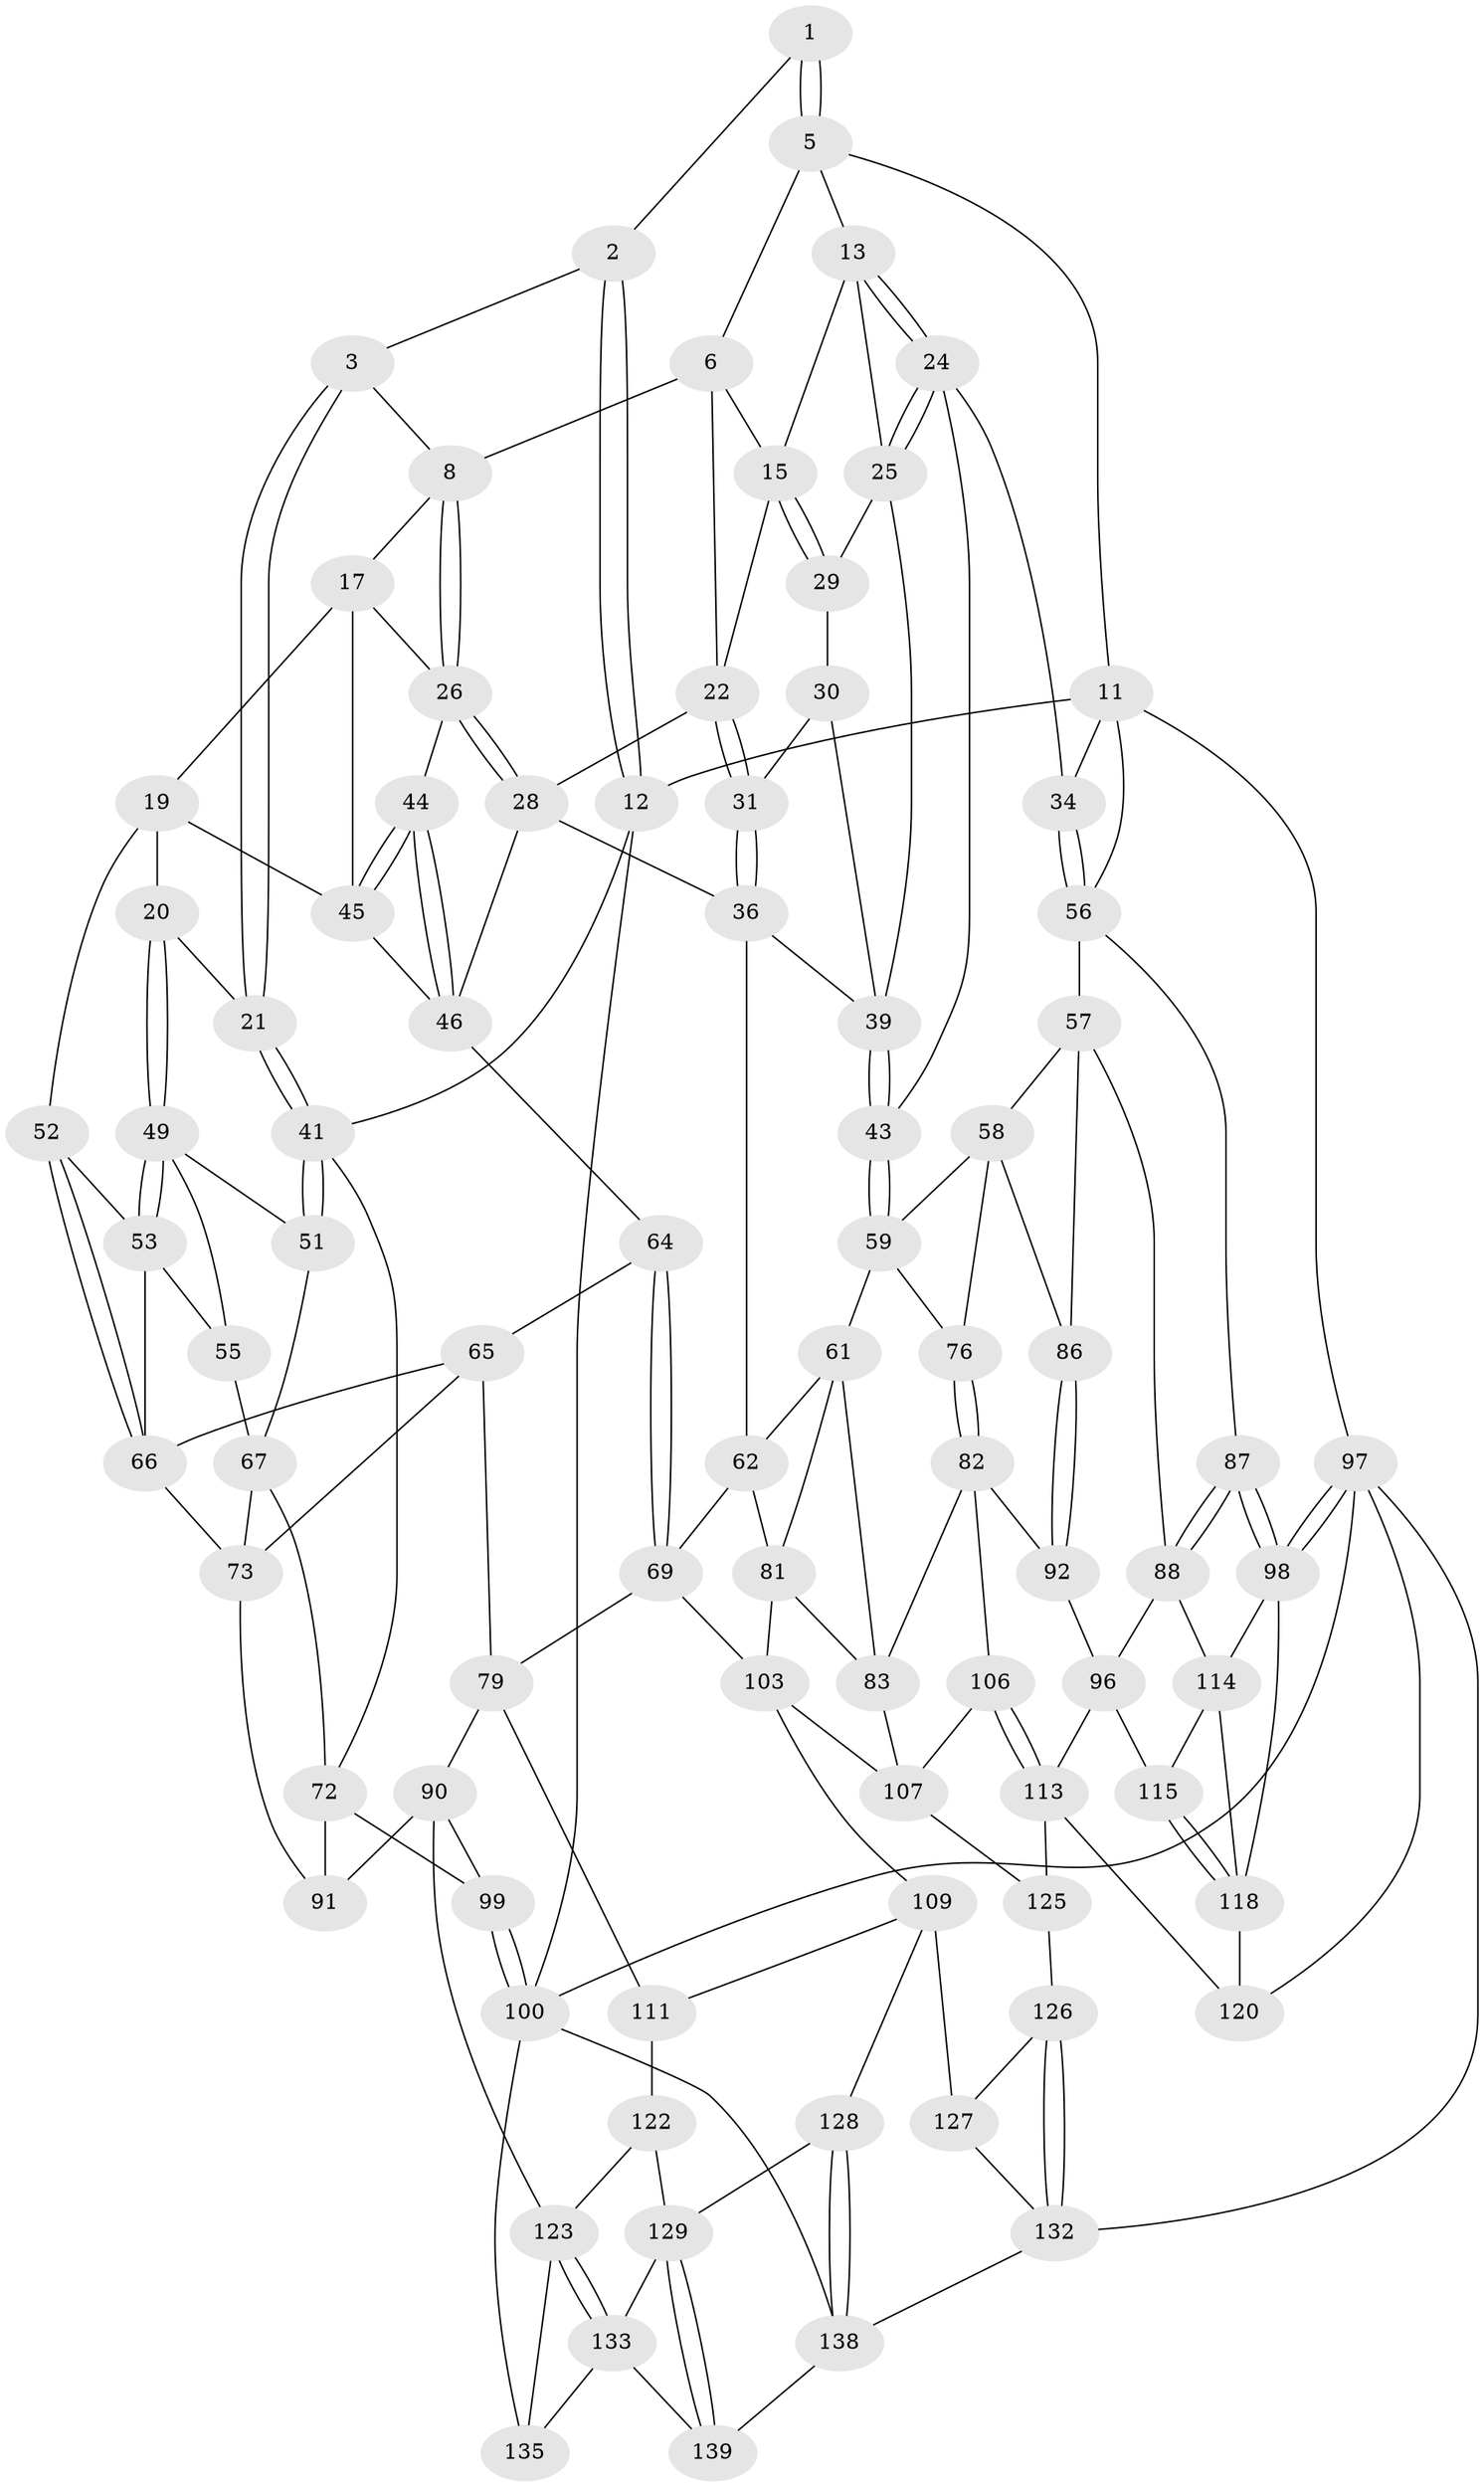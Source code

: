 // Generated by graph-tools (version 1.1) at 2025/52/02/27/25 19:52:44]
// undirected, 86 vertices, 190 edges
graph export_dot {
graph [start="1"]
  node [color=gray90,style=filled];
  1 [pos="+0.26396902497453006+0"];
  2 [pos="+0+0"];
  3 [pos="+0.08863169529547105+0.11827720767815991",super="+4"];
  5 [pos="+0.661814748024326+0",super="+10"];
  6 [pos="+0.6490230073173663+0",super="+7"];
  8 [pos="+0.4400800958193928+0.1156276831685163",super="+9"];
  11 [pos="+1+0",super="+33"];
  12 [pos="+0+0"];
  13 [pos="+0.8878524063031084+0.11288817859065238",super="+14"];
  15 [pos="+0.703776501397863+0.11573013506438207",super="+16"];
  17 [pos="+0.260488035428776+0.13051164592299971",super="+18"];
  19 [pos="+0.17886838204279626+0.1845383338115611",super="+48"];
  20 [pos="+0.16489184394906908+0.18643567867714184"];
  21 [pos="+0.08454312210116463+0.1485496454093656"];
  22 [pos="+0.5760278252203065+0.16958600357041104",super="+23"];
  24 [pos="+0.8581529306845833+0.20572164901736853",super="+35"];
  25 [pos="+0.8159436770378637+0.1905890088788008",super="+32"];
  26 [pos="+0.4362100442660429+0.1362154632924202",super="+27"];
  28 [pos="+0.48886305278887093+0.23536791819485706",super="+38"];
  29 [pos="+0.7057659957330574+0.1256333983950968"];
  30 [pos="+0.6470201360651844+0.20548406487540616"];
  31 [pos="+0.593239185620499+0.21201586556198193"];
  34 [pos="+0.89376071025612+0.266401539164943"];
  36 [pos="+0.579292064399557+0.2878060492883391",super="+37"];
  39 [pos="+0.7212356766224743+0.2842443454939517",super="+40"];
  41 [pos="+0+0.22796668220657582",super="+42"];
  43 [pos="+0.7736478286313796+0.3463097168697448"];
  44 [pos="+0.3741501459938642+0.2867829951473178"];
  45 [pos="+0.2779026301901786+0.24451010634818351",super="+47"];
  46 [pos="+0.3784297085176322+0.2939875118286446",super="+63"];
  49 [pos="+0.15738599431082245+0.2579956121713424",super="+50"];
  51 [pos="+0+0.31757113261982495"];
  52 [pos="+0.21974756985745938+0.36373507332781047"];
  53 [pos="+0.1717495453431126+0.35789922905077826",super="+54"];
  55 [pos="+0.10139541703875492+0.37828109109984276"];
  56 [pos="+0.9423436345393181+0.4624507094908712",super="+84"];
  57 [pos="+0.9047748785092998+0.466074055011448",super="+85"];
  58 [pos="+0.7881210289619809+0.36667632490388485",super="+75"];
  59 [pos="+0.7734235269463098+0.348258254871391",super="+60"];
  61 [pos="+0.6637995510179617+0.42319038730612535",super="+80"];
  62 [pos="+0.5273628130797151+0.347266173639116",super="+68"];
  64 [pos="+0.3389568183434247+0.4298082930389429"];
  65 [pos="+0.2716780977452447+0.4291771245761069",super="+77"];
  66 [pos="+0.26866985191095033+0.4266063901269176",super="+70"];
  67 [pos="+0.07519011187008606+0.37790769733304624",super="+71"];
  69 [pos="+0.41615218138011684+0.5270792011071517",super="+78"];
  72 [pos="+0+0.3828910605763942",super="+94"];
  73 [pos="+0.1422156341867843+0.5126644949293898",super="+74"];
  76 [pos="+0.7564736383002314+0.5517490026061116"];
  79 [pos="+0.27172771158610565+0.6099648445908968",super="+89"];
  81 [pos="+0.47958154775120476+0.5353042386491178",super="+102"];
  82 [pos="+0.6829873305910199+0.6105657088661498",super="+93"];
  83 [pos="+0.6748569567414303+0.6101164869533267",super="+101"];
  86 [pos="+0.8078942587184682+0.5558425053352507"];
  87 [pos="+1+0.6265349323409275"];
  88 [pos="+0.9392289190811413+0.6640804492966341",super="+95"];
  90 [pos="+0.08919235176147544+0.6314594269575872",super="+105"];
  91 [pos="+0.08117501955203847+0.5435540812244772"];
  92 [pos="+0.8252855464875193+0.6545005523887899"];
  96 [pos="+0.873190499365359+0.6817188907475717",super="+112"];
  97 [pos="+1+1",super="+131"];
  98 [pos="+1+1",super="+116"];
  99 [pos="+0+0.7682359490967294"];
  100 [pos="+0+1",super="+136"];
  103 [pos="+0.4675496614280683+0.690755765863119",super="+104"];
  106 [pos="+0.7420607104852899+0.7129429888252926"];
  107 [pos="+0.5878334247233177+0.716972412110535",super="+108"];
  109 [pos="+0.39731254979062425+0.816472897554565",super="+110"];
  111 [pos="+0.20046468989921667+0.7616670290010877"];
  113 [pos="+0.7477223482930271+0.7580745889302546",super="+121"];
  114 [pos="+0.922605824244767+0.7541671899732872",super="+117"];
  115 [pos="+0.8555846333769414+0.7410021929867731"];
  118 [pos="+0.8684622506246628+0.7874433627082006",super="+119"];
  120 [pos="+0.7603280477692328+0.8918165718717631"];
  122 [pos="+0.1694618256114941+0.7856278890211714"];
  123 [pos="+0.059758038710608516+0.8003734881232898",super="+124"];
  125 [pos="+0.579021800361101+0.7804571688725284"];
  126 [pos="+0.5714069145258598+0.7869811314898523"];
  127 [pos="+0.42748429813539196+0.8272323414885338"];
  128 [pos="+0.3470220211547133+0.8576890356707155"];
  129 [pos="+0.2496896819924939+0.9616715880946857",super="+130"];
  132 [pos="+0.5930829134113347+1",super="+137"];
  133 [pos="+0.1169984347959887+0.9261861332123437",super="+134"];
  135 [pos="+0.06091629492890935+1"];
  138 [pos="+0.4491572070317278+1",super="+140"];
  139 [pos="+0.24953494198729104+0.9632528555545496"];
  1 -- 2;
  1 -- 5;
  1 -- 5;
  2 -- 3;
  2 -- 12;
  2 -- 12;
  3 -- 21;
  3 -- 21;
  3 -- 8;
  5 -- 6;
  5 -- 13;
  5 -- 11;
  6 -- 8;
  6 -- 22;
  6 -- 15;
  8 -- 26;
  8 -- 26;
  8 -- 17;
  11 -- 12;
  11 -- 97;
  11 -- 56;
  11 -- 34;
  12 -- 100;
  12 -- 41;
  13 -- 24;
  13 -- 24;
  13 -- 25;
  13 -- 15;
  15 -- 29;
  15 -- 29;
  15 -- 22;
  17 -- 19;
  17 -- 45;
  17 -- 26;
  19 -- 20;
  19 -- 52;
  19 -- 45;
  20 -- 21;
  20 -- 49;
  20 -- 49;
  21 -- 41;
  21 -- 41;
  22 -- 31;
  22 -- 31;
  22 -- 28;
  24 -- 25;
  24 -- 25;
  24 -- 34;
  24 -- 43;
  25 -- 29;
  25 -- 39;
  26 -- 28;
  26 -- 28;
  26 -- 44;
  28 -- 46;
  28 -- 36;
  29 -- 30;
  30 -- 31;
  30 -- 39;
  31 -- 36;
  31 -- 36;
  34 -- 56;
  34 -- 56;
  36 -- 39;
  36 -- 62;
  39 -- 43;
  39 -- 43;
  41 -- 51;
  41 -- 51;
  41 -- 72;
  43 -- 59;
  43 -- 59;
  44 -- 45;
  44 -- 45;
  44 -- 46;
  44 -- 46;
  45 -- 46;
  46 -- 64;
  49 -- 53;
  49 -- 53;
  49 -- 51;
  49 -- 55;
  51 -- 67;
  52 -- 53;
  52 -- 66;
  52 -- 66;
  53 -- 55;
  53 -- 66;
  55 -- 67;
  56 -- 57;
  56 -- 87;
  57 -- 58;
  57 -- 88;
  57 -- 86;
  58 -- 59;
  58 -- 76;
  58 -- 86;
  59 -- 76;
  59 -- 61;
  61 -- 62;
  61 -- 81;
  61 -- 83;
  62 -- 81;
  62 -- 69;
  64 -- 65;
  64 -- 69;
  64 -- 69;
  65 -- 66;
  65 -- 73;
  65 -- 79;
  66 -- 73;
  67 -- 72;
  67 -- 73;
  69 -- 79;
  69 -- 103;
  72 -- 99;
  72 -- 91;
  73 -- 91;
  76 -- 82;
  76 -- 82;
  79 -- 90;
  79 -- 111;
  81 -- 103;
  81 -- 83;
  82 -- 83;
  82 -- 92;
  82 -- 106;
  83 -- 107;
  86 -- 92;
  86 -- 92;
  87 -- 88;
  87 -- 88;
  87 -- 98;
  87 -- 98;
  88 -- 114;
  88 -- 96;
  90 -- 91;
  90 -- 99;
  90 -- 123;
  92 -- 96;
  96 -- 113;
  96 -- 115;
  97 -- 98;
  97 -- 98;
  97 -- 100;
  97 -- 120;
  97 -- 132;
  98 -- 118;
  98 -- 114;
  99 -- 100;
  99 -- 100;
  100 -- 138;
  100 -- 135;
  103 -- 107;
  103 -- 109;
  106 -- 107;
  106 -- 113;
  106 -- 113;
  107 -- 125;
  109 -- 127;
  109 -- 128;
  109 -- 111;
  111 -- 122;
  113 -- 120;
  113 -- 125;
  114 -- 115;
  114 -- 118;
  115 -- 118;
  115 -- 118;
  118 -- 120;
  122 -- 123;
  122 -- 129;
  123 -- 133;
  123 -- 133;
  123 -- 135;
  125 -- 126;
  126 -- 127;
  126 -- 132;
  126 -- 132;
  127 -- 132;
  128 -- 129;
  128 -- 138;
  128 -- 138;
  129 -- 139;
  129 -- 139;
  129 -- 133;
  132 -- 138;
  133 -- 139;
  133 -- 135;
  138 -- 139;
}
